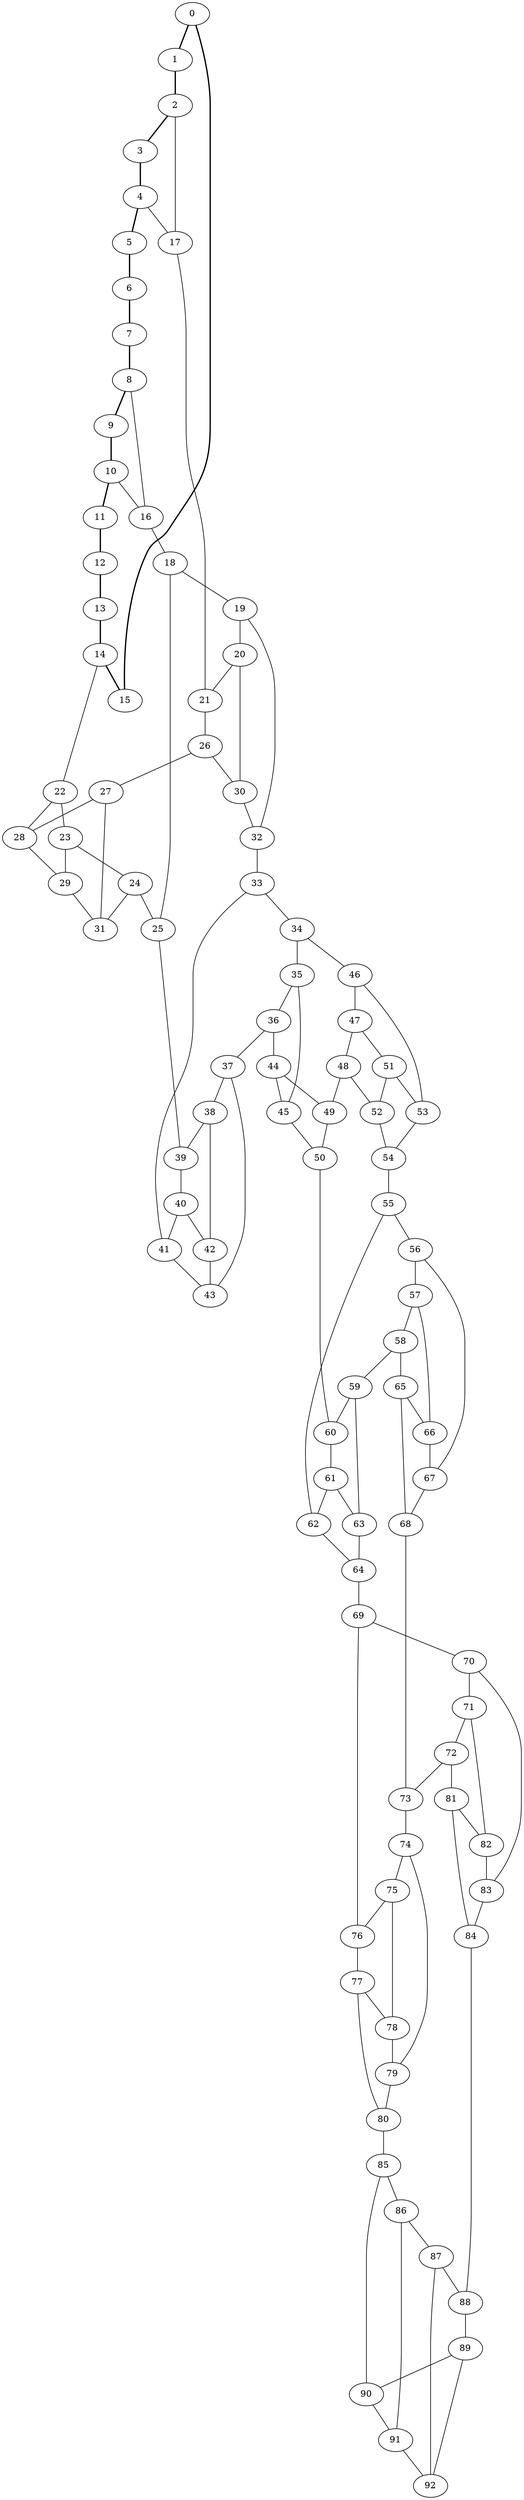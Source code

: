 //Inside of this graph isn't 3-connected
graph G {
0 [ pos = " 22.00,0.00!" ];
0 -- 1[style=bold];
0 -- 15[style=bold];
1 [ pos = " 20.33,8.42!" ];
1 -- 2[style=bold];
2 [ pos = " 15.56,15.56!" ];
2 -- 3[style=bold];
2 -- 17;
3 [ pos = " 8.42,20.33!" ];
3 -- 4[style=bold];
4 [ pos = " 0.00,22.00!" ];
4 -- 5[style=bold];
4 -- 17;
5 [ pos = " -8.42,20.33!" ];
5 -- 6[style=bold];
6 [ pos = " -15.56,15.56!" ];
6 -- 7[style=bold];
7 [ pos = " -20.33,8.42!" ];
7 -- 8[style=bold];
8 [ pos = " -22.00,0.00!" ];
8 -- 9[style=bold];
8 -- 16;
9 [ pos = " -20.33,-8.42!" ];
9 -- 10[style=bold];
10 [ pos = " -15.56,-15.56!" ];
10 -- 11[style=bold];
10 -- 16;
11 [ pos = " -8.42,-20.33!" ];
11 -- 12[style=bold];
12 [ pos = " 0.00,-22.00!" ];
12 -- 13[style=bold];
13 [ pos = " 8.42,-20.33!" ];
13 -- 14[style=bold];
14 [ pos = " 15.56,-15.56!" ];
14 -- 15[style=bold];
14 -- 22;
15 [ pos = " 20.33,-8.42!" ];
16 -- 18;
17 -- 21;
18 -- 19;
18 -- 25;
19 -- 20;
19 -- 32;
20 -- 21;
20 -- 30;
21 -- 26;
22 -- 23;
22 -- 28;
23 -- 24;
23 -- 29;
24 -- 25;
24 -- 31;
25 -- 39;
26 -- 27;
26 -- 30;
27 -- 28;
27 -- 31;
28 -- 29;
29 -- 31;
30 -- 32;
32 -- 33;
33 -- 34;
33 -- 41;
34 -- 35;
34 -- 46;
35 -- 36;
35 -- 45;
36 -- 37;
36 -- 44;
37 -- 38;
37 -- 43;
38 -- 39;
38 -- 42;
39 -- 40;
40 -- 41;
40 -- 42;
41 -- 43;
42 -- 43;
44 -- 45;
44 -- 49;
45 -- 50;
46 -- 47;
46 -- 53;
47 -- 48;
47 -- 51;
48 -- 49;
48 -- 52;
49 -- 50;
50 -- 60;
51 -- 52;
51 -- 53;
52 -- 54;
53 -- 54;
54 -- 55;
55 -- 56;
55 -- 62;
56 -- 57;
56 -- 67;
57 -- 58;
57 -- 66;
58 -- 59;
58 -- 65;
59 -- 60;
59 -- 63;
60 -- 61;
61 -- 62;
61 -- 63;
62 -- 64;
63 -- 64;
64 -- 69;
65 -- 66;
65 -- 68;
66 -- 67;
67 -- 68;
68 -- 73;
69 -- 70;
69 -- 76;
70 -- 71;
70 -- 83;
71 -- 72;
71 -- 82;
72 -- 73;
72 -- 81;
73 -- 74;
74 -- 75;
74 -- 79;
75 -- 76;
75 -- 78;
76 -- 77;
77 -- 78;
77 -- 80;
78 -- 79;
79 -- 80;
80 -- 85;
81 -- 82;
81 -- 84;
82 -- 83;
83 -- 84;
84 -- 88;
85 -- 86;
85 -- 90;
86 -- 87;
86 -- 91;
87 -- 88;
87 -- 92;
88 -- 89;
89 -- 90;
89 -- 92;
90 -- 91;
91 -- 92;
}

